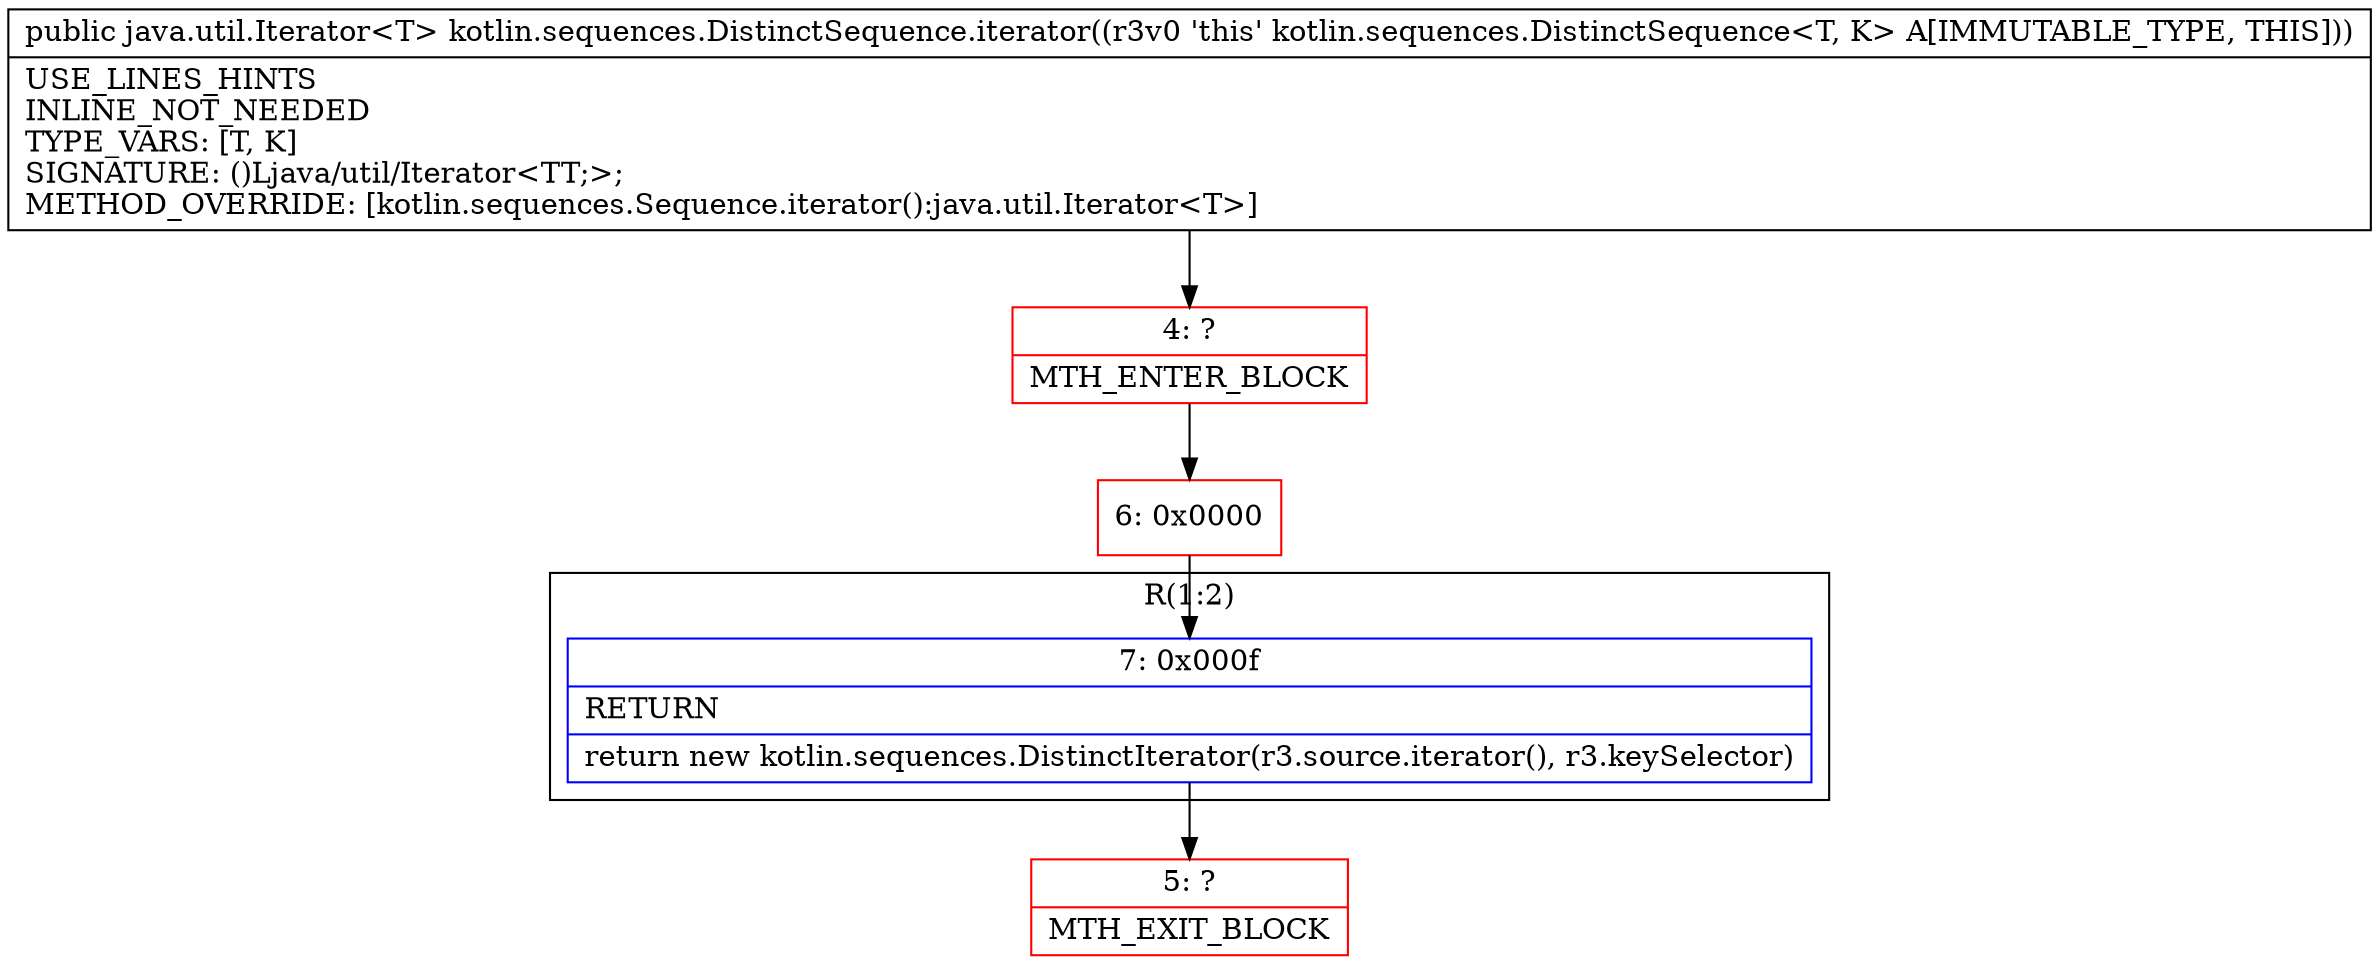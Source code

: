 digraph "CFG forkotlin.sequences.DistinctSequence.iterator()Ljava\/util\/Iterator;" {
subgraph cluster_Region_679780446 {
label = "R(1:2)";
node [shape=record,color=blue];
Node_7 [shape=record,label="{7\:\ 0x000f|RETURN\l|return new kotlin.sequences.DistinctIterator(r3.source.iterator(), r3.keySelector)\l}"];
}
Node_4 [shape=record,color=red,label="{4\:\ ?|MTH_ENTER_BLOCK\l}"];
Node_6 [shape=record,color=red,label="{6\:\ 0x0000}"];
Node_5 [shape=record,color=red,label="{5\:\ ?|MTH_EXIT_BLOCK\l}"];
MethodNode[shape=record,label="{public java.util.Iterator\<T\> kotlin.sequences.DistinctSequence.iterator((r3v0 'this' kotlin.sequences.DistinctSequence\<T, K\> A[IMMUTABLE_TYPE, THIS]))  | USE_LINES_HINTS\lINLINE_NOT_NEEDED\lTYPE_VARS: [T, K]\lSIGNATURE: ()Ljava\/util\/Iterator\<TT;\>;\lMETHOD_OVERRIDE: [kotlin.sequences.Sequence.iterator():java.util.Iterator\<T\>]\l}"];
MethodNode -> Node_4;Node_7 -> Node_5;
Node_4 -> Node_6;
Node_6 -> Node_7;
}

